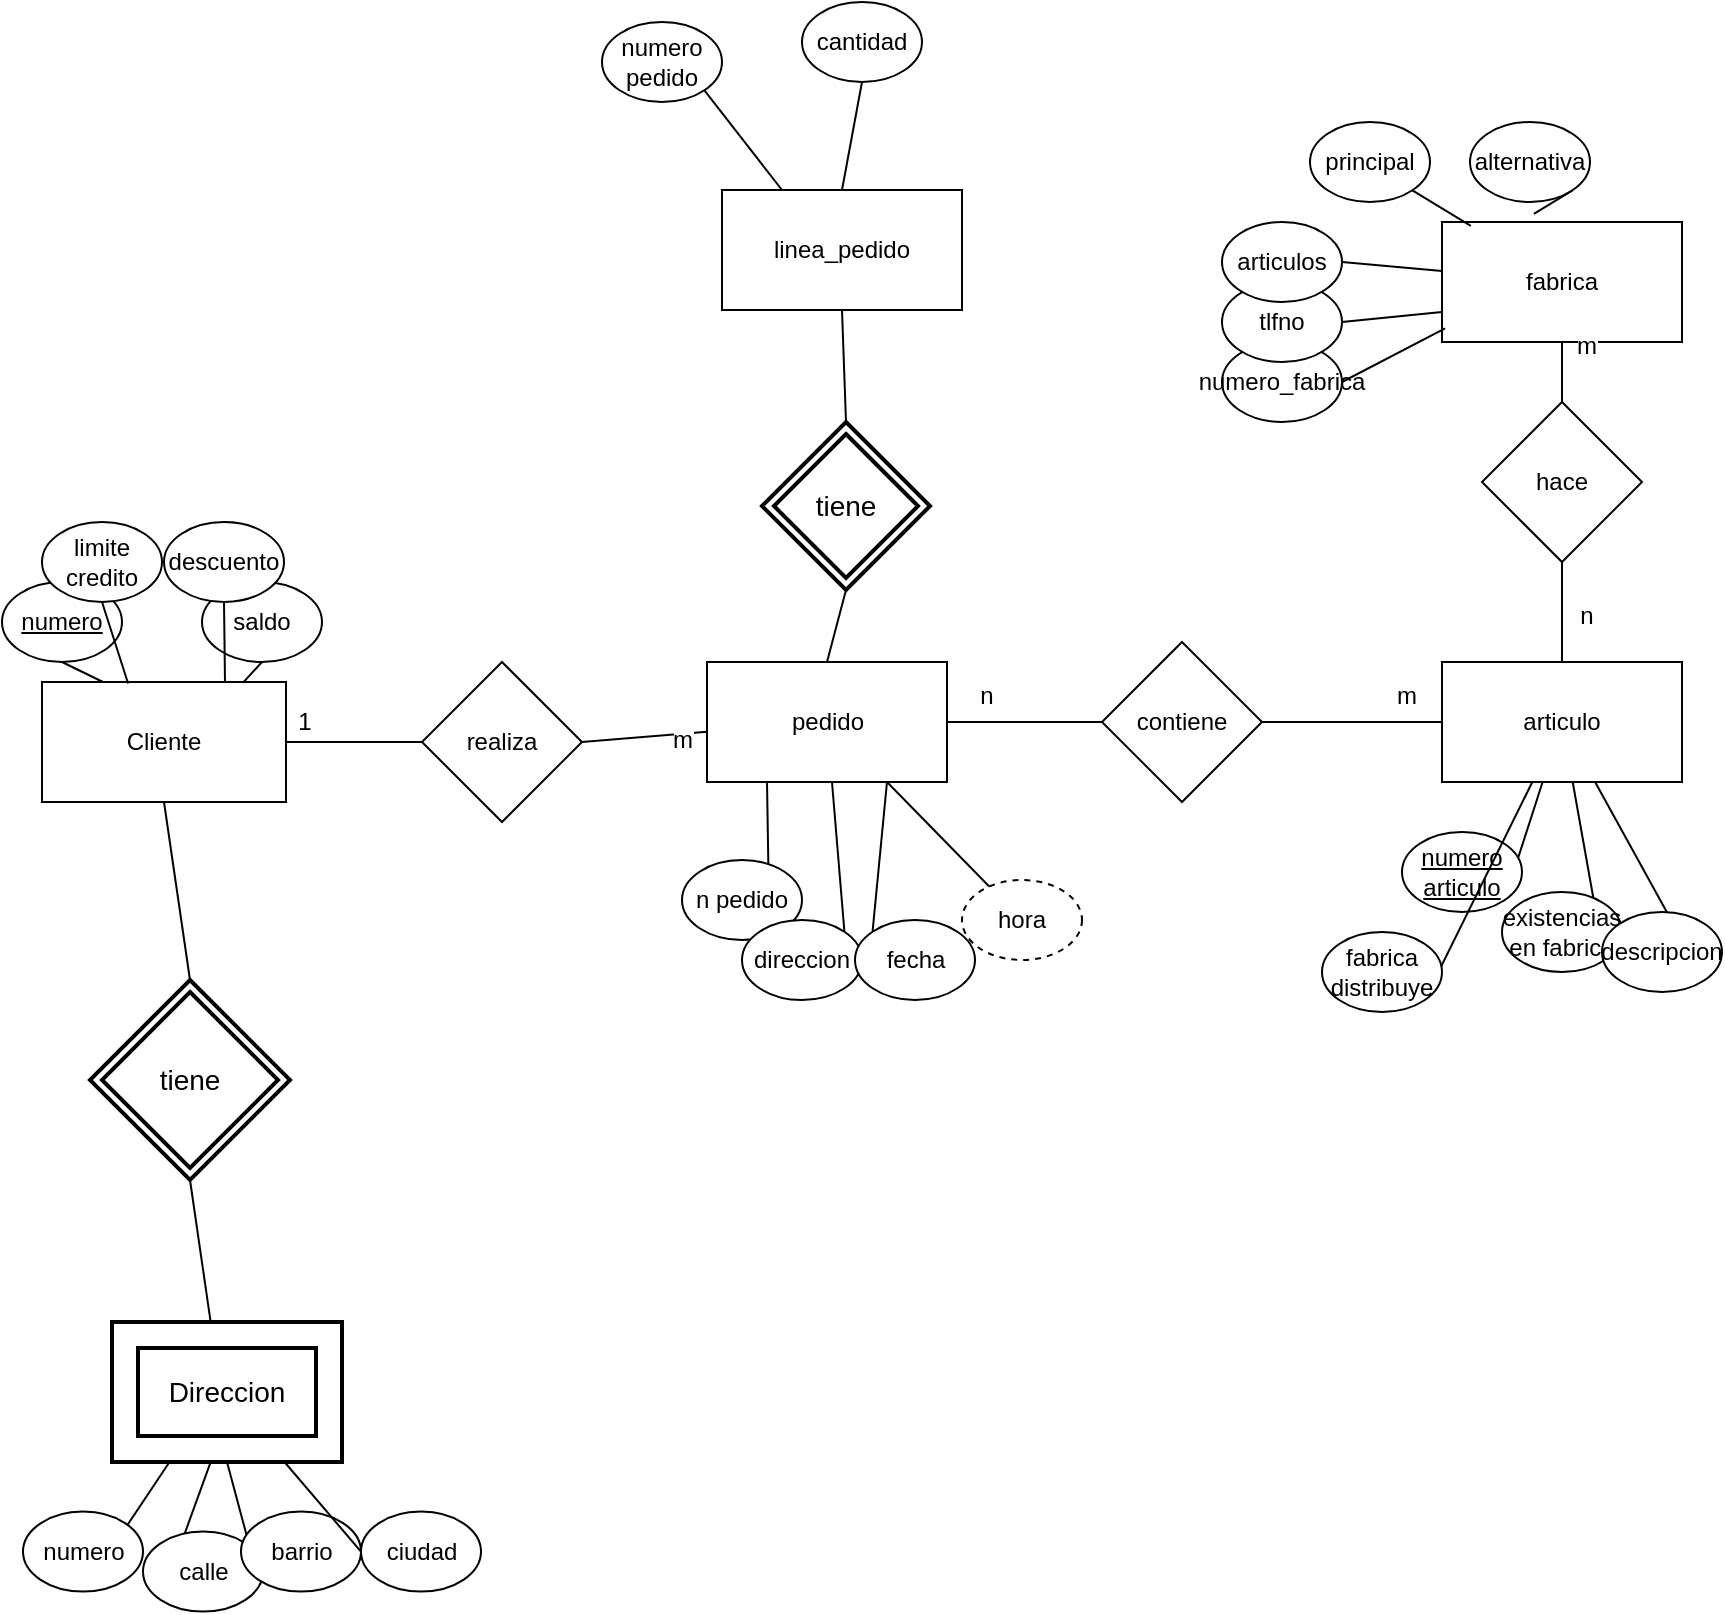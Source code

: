 <mxfile version="11.3.0" type="device" pages="1"><diagram id="7uwBvLDjpwOd-HcKq7mB" name="Página-1"><mxGraphModel dx="999" dy="1733" grid="1" gridSize="10" guides="1" tooltips="1" connect="1" arrows="1" fold="1" page="1" pageScale="1" pageWidth="850" pageHeight="1100" math="0" shadow="0"><root><mxCell id="0"/><mxCell id="1" parent="0"/><mxCell id="xQzhEQKY8ko6nTlXE24Q-17" style="edgeStyle=none;rounded=0;orthogonalLoop=1;jettySize=auto;html=1;exitX=0.5;exitY=1;exitDx=0;exitDy=0;entryX=0.5;entryY=0;entryDx=0;entryDy=0;endArrow=none;endFill=0;" edge="1" parent="1" source="xagV3-hhgo4QzDn_Q1W--1" target="xQzhEQKY8ko6nTlXE24Q-7"><mxGeometry relative="1" as="geometry"/></mxCell><mxCell id="xagV3-hhgo4QzDn_Q1W--1" value="Cliente" style="rounded=0;whiteSpace=wrap;html=1;" parent="1" vertex="1"><mxGeometry x="20" y="260" width="122" height="60" as="geometry"/></mxCell><mxCell id="xagV3-hhgo4QzDn_Q1W--2" value="articulo" style="rounded=0;whiteSpace=wrap;html=1;" parent="1" vertex="1"><mxGeometry x="720" y="250" width="120" height="60" as="geometry"/></mxCell><mxCell id="xagV3-hhgo4QzDn_Q1W--8" style="edgeStyle=none;rounded=0;orthogonalLoop=1;jettySize=auto;html=1;exitX=1;exitY=0.5;exitDx=0;exitDy=0;entryX=0;entryY=0.5;entryDx=0;entryDy=0;endArrow=none;endFill=0;" parent="1" source="xagV3-hhgo4QzDn_Q1W--3" target="xagV3-hhgo4QzDn_Q1W--5" edge="1"><mxGeometry relative="1" as="geometry"/></mxCell><mxCell id="xagV3-hhgo4QzDn_Q1W--74" style="edgeStyle=none;rounded=0;orthogonalLoop=1;jettySize=auto;html=1;exitX=0.25;exitY=1;exitDx=0;exitDy=0;entryX=0.72;entryY=0.095;entryDx=0;entryDy=0;entryPerimeter=0;endArrow=none;endFill=0;" parent="1" source="xagV3-hhgo4QzDn_Q1W--3" target="xagV3-hhgo4QzDn_Q1W--72" edge="1"><mxGeometry relative="1" as="geometry"/></mxCell><mxCell id="xQzhEQKY8ko6nTlXE24Q-21" style="edgeStyle=none;rounded=0;orthogonalLoop=1;jettySize=auto;html=1;exitX=0.75;exitY=1;exitDx=0;exitDy=0;endArrow=none;endFill=0;" edge="1" parent="1" source="xagV3-hhgo4QzDn_Q1W--3" target="xQzhEQKY8ko6nTlXE24Q-20"><mxGeometry relative="1" as="geometry"/></mxCell><mxCell id="xagV3-hhgo4QzDn_Q1W--3" value="pedido" style="rounded=0;whiteSpace=wrap;html=1;" parent="1" vertex="1"><mxGeometry x="352.5" y="250" width="120" height="60" as="geometry"/></mxCell><mxCell id="xagV3-hhgo4QzDn_Q1W--6" style="rounded=0;orthogonalLoop=1;jettySize=auto;html=1;exitX=1;exitY=0.5;exitDx=0;exitDy=0;endArrow=none;endFill=0;" parent="1" source="xagV3-hhgo4QzDn_Q1W--4" target="xagV3-hhgo4QzDn_Q1W--3" edge="1"><mxGeometry relative="1" as="geometry"/></mxCell><mxCell id="xagV3-hhgo4QzDn_Q1W--61" value="m" style="text;html=1;resizable=0;points=[];align=center;verticalAlign=middle;labelBackgroundColor=#ffffff;" parent="xagV3-hhgo4QzDn_Q1W--6" vertex="1" connectable="0"><mxGeometry x="0.585" y="-3" relative="1" as="geometry"><mxPoint as="offset"/></mxGeometry></mxCell><mxCell id="xagV3-hhgo4QzDn_Q1W--7" style="edgeStyle=none;rounded=0;orthogonalLoop=1;jettySize=auto;html=1;exitX=0;exitY=0.5;exitDx=0;exitDy=0;entryX=1;entryY=0.5;entryDx=0;entryDy=0;endArrow=none;endFill=0;" parent="1" source="xagV3-hhgo4QzDn_Q1W--4" target="xagV3-hhgo4QzDn_Q1W--1" edge="1"><mxGeometry relative="1" as="geometry"/></mxCell><mxCell id="xagV3-hhgo4QzDn_Q1W--53" value="1&lt;br&gt;" style="text;html=1;resizable=0;points=[];align=center;verticalAlign=middle;labelBackgroundColor=#ffffff;" parent="xagV3-hhgo4QzDn_Q1W--7" vertex="1" connectable="0"><mxGeometry x="0.506" y="3" relative="1" as="geometry"><mxPoint x="-8.5" y="-13" as="offset"/></mxGeometry></mxCell><mxCell id="xagV3-hhgo4QzDn_Q1W--4" value="realiza" style="rhombus;whiteSpace=wrap;html=1;" parent="1" vertex="1"><mxGeometry x="210" y="250" width="80" height="80" as="geometry"/></mxCell><mxCell id="xagV3-hhgo4QzDn_Q1W--9" style="edgeStyle=none;rounded=0;orthogonalLoop=1;jettySize=auto;html=1;exitX=1;exitY=0.5;exitDx=0;exitDy=0;entryX=0;entryY=0.5;entryDx=0;entryDy=0;endArrow=none;endFill=0;" parent="1" source="xagV3-hhgo4QzDn_Q1W--5" target="xagV3-hhgo4QzDn_Q1W--2" edge="1"><mxGeometry relative="1" as="geometry"/></mxCell><mxCell id="xagV3-hhgo4QzDn_Q1W--5" value="contiene" style="rhombus;whiteSpace=wrap;html=1;" parent="1" vertex="1"><mxGeometry x="550" y="240" width="80" height="80" as="geometry"/></mxCell><mxCell id="xagV3-hhgo4QzDn_Q1W--12" style="edgeStyle=none;rounded=0;orthogonalLoop=1;jettySize=auto;html=1;exitX=0.5;exitY=1;exitDx=0;exitDy=0;entryX=0.5;entryY=0;entryDx=0;entryDy=0;endArrow=none;endFill=0;" parent="1" source="xagV3-hhgo4QzDn_Q1W--10" target="xagV3-hhgo4QzDn_Q1W--11" edge="1"><mxGeometry relative="1" as="geometry"/></mxCell><mxCell id="xagV3-hhgo4QzDn_Q1W--10" value="fabrica" style="rounded=0;whiteSpace=wrap;html=1;" parent="1" vertex="1"><mxGeometry x="720" y="30" width="120" height="60" as="geometry"/></mxCell><mxCell id="xagV3-hhgo4QzDn_Q1W--13" style="edgeStyle=none;rounded=0;orthogonalLoop=1;jettySize=auto;html=1;exitX=0.5;exitY=1;exitDx=0;exitDy=0;endArrow=none;endFill=0;" parent="1" source="xagV3-hhgo4QzDn_Q1W--11" target="xagV3-hhgo4QzDn_Q1W--2" edge="1"><mxGeometry relative="1" as="geometry"/></mxCell><mxCell id="xagV3-hhgo4QzDn_Q1W--11" value="hace" style="rhombus;whiteSpace=wrap;html=1;" parent="1" vertex="1"><mxGeometry x="740" y="120" width="80" height="80" as="geometry"/></mxCell><mxCell id="xagV3-hhgo4QzDn_Q1W--52" style="edgeStyle=none;rounded=0;orthogonalLoop=1;jettySize=auto;html=1;exitX=0.5;exitY=1;exitDx=0;exitDy=0;entryX=0.25;entryY=0;entryDx=0;entryDy=0;endArrow=none;endFill=0;" parent="1" source="xagV3-hhgo4QzDn_Q1W--14" target="xagV3-hhgo4QzDn_Q1W--1" edge="1"><mxGeometry relative="1" as="geometry"/></mxCell><mxCell id="xagV3-hhgo4QzDn_Q1W--14" value="numero" style="ellipse;whiteSpace=wrap;html=1;fontStyle=4" parent="1" vertex="1"><mxGeometry y="210" width="60" height="40" as="geometry"/></mxCell><mxCell id="xagV3-hhgo4QzDn_Q1W--51" style="edgeStyle=none;rounded=0;orthogonalLoop=1;jettySize=auto;html=1;exitX=0.5;exitY=1;exitDx=0;exitDy=0;entryX=0.823;entryY=0.007;entryDx=0;entryDy=0;entryPerimeter=0;endArrow=none;endFill=0;" parent="1" source="xagV3-hhgo4QzDn_Q1W--16" target="xagV3-hhgo4QzDn_Q1W--1" edge="1"><mxGeometry relative="1" as="geometry"/></mxCell><mxCell id="xagV3-hhgo4QzDn_Q1W--16" value="saldo" style="ellipse;whiteSpace=wrap;html=1;" parent="1" vertex="1"><mxGeometry x="100" y="210" width="60" height="40" as="geometry"/></mxCell><mxCell id="xagV3-hhgo4QzDn_Q1W--19" style="edgeStyle=none;rounded=0;orthogonalLoop=1;jettySize=auto;html=1;exitX=0.5;exitY=1;exitDx=0;exitDy=0;entryX=0.353;entryY=0.013;entryDx=0;entryDy=0;entryPerimeter=0;endArrow=none;endFill=0;" parent="1" source="xagV3-hhgo4QzDn_Q1W--17" target="xagV3-hhgo4QzDn_Q1W--1" edge="1"><mxGeometry relative="1" as="geometry"/></mxCell><mxCell id="xagV3-hhgo4QzDn_Q1W--17" value="limite credito" style="ellipse;whiteSpace=wrap;html=1;" parent="1" vertex="1"><mxGeometry x="20" y="180" width="60" height="40" as="geometry"/></mxCell><mxCell id="xagV3-hhgo4QzDn_Q1W--20" style="edgeStyle=none;rounded=0;orthogonalLoop=1;jettySize=auto;html=1;exitX=0.5;exitY=1;exitDx=0;exitDy=0;endArrow=none;endFill=0;entryX=0.75;entryY=0;entryDx=0;entryDy=0;" parent="1" source="xagV3-hhgo4QzDn_Q1W--18" target="xagV3-hhgo4QzDn_Q1W--1" edge="1"><mxGeometry relative="1" as="geometry"><mxPoint x="101" y="250" as="targetPoint"/></mxGeometry></mxCell><mxCell id="xagV3-hhgo4QzDn_Q1W--18" value="descuento" style="ellipse;whiteSpace=wrap;html=1;" parent="1" vertex="1"><mxGeometry x="81" y="180" width="60" height="40" as="geometry"/></mxCell><mxCell id="xagV3-hhgo4QzDn_Q1W--33" style="edgeStyle=none;rounded=0;orthogonalLoop=1;jettySize=auto;html=1;exitX=1;exitY=1;exitDx=0;exitDy=0;endArrow=none;endFill=0;" parent="1" source="xagV3-hhgo4QzDn_Q1W--34" target="xagV3-hhgo4QzDn_Q1W--2" edge="1"><mxGeometry relative="1" as="geometry"><mxPoint x="752.5" y="480" as="targetPoint"/></mxGeometry></mxCell><mxCell id="xagV3-hhgo4QzDn_Q1W--34" value="numero articulo" style="ellipse;whiteSpace=wrap;html=1;fontStyle=4" parent="1" vertex="1"><mxGeometry x="700" y="335" width="60" height="40" as="geometry"/></mxCell><mxCell id="xagV3-hhgo4QzDn_Q1W--35" style="edgeStyle=none;rounded=0;orthogonalLoop=1;jettySize=auto;html=1;exitX=1;exitY=1;exitDx=0;exitDy=0;endArrow=none;endFill=0;" parent="1" source="xagV3-hhgo4QzDn_Q1W--36" target="xagV3-hhgo4QzDn_Q1W--2" edge="1"><mxGeometry relative="1" as="geometry"><mxPoint x="782.5" y="480" as="targetPoint"/></mxGeometry></mxCell><mxCell id="xagV3-hhgo4QzDn_Q1W--36" value="fabrica distribuye" style="ellipse;whiteSpace=wrap;html=1;" parent="1" vertex="1"><mxGeometry x="660" y="385" width="60" height="40" as="geometry"/></mxCell><mxCell id="xagV3-hhgo4QzDn_Q1W--37" style="edgeStyle=none;rounded=0;orthogonalLoop=1;jettySize=auto;html=1;exitX=1;exitY=1;exitDx=0;exitDy=0;endArrow=none;endFill=0;" parent="1" source="xagV3-hhgo4QzDn_Q1W--38" target="xagV3-hhgo4QzDn_Q1W--2" edge="1"><mxGeometry relative="1" as="geometry"><mxPoint x="782.5" y="480" as="targetPoint"/></mxGeometry></mxCell><mxCell id="xagV3-hhgo4QzDn_Q1W--38" value="existencias en fabrica" style="ellipse;whiteSpace=wrap;html=1;" parent="1" vertex="1"><mxGeometry x="750" y="365" width="60" height="40" as="geometry"/></mxCell><mxCell id="xagV3-hhgo4QzDn_Q1W--39" style="edgeStyle=none;rounded=0;orthogonalLoop=1;jettySize=auto;html=1;exitX=1;exitY=1;exitDx=0;exitDy=0;endArrow=none;endFill=0;" parent="1" source="xagV3-hhgo4QzDn_Q1W--40" target="xagV3-hhgo4QzDn_Q1W--2" edge="1"><mxGeometry relative="1" as="geometry"><mxPoint x="812.5" y="480" as="targetPoint"/></mxGeometry></mxCell><mxCell id="xagV3-hhgo4QzDn_Q1W--40" value="descripcion" style="ellipse;whiteSpace=wrap;html=1;" parent="1" vertex="1"><mxGeometry x="800" y="375" width="60" height="40" as="geometry"/></mxCell><mxCell id="SNUMzxExYdk2K_L4wo6g-3" style="edgeStyle=none;rounded=0;orthogonalLoop=1;jettySize=auto;html=1;exitX=1;exitY=0.5;exitDx=0;exitDy=0;entryX=0.013;entryY=0.887;entryDx=0;entryDy=0;entryPerimeter=0;endArrow=none;endFill=0;" parent="1" source="xagV3-hhgo4QzDn_Q1W--47" target="xagV3-hhgo4QzDn_Q1W--10" edge="1"><mxGeometry relative="1" as="geometry"/></mxCell><mxCell id="xagV3-hhgo4QzDn_Q1W--47" value="numero_fabrica&lt;br&gt;" style="ellipse;whiteSpace=wrap;html=1;" parent="1" vertex="1"><mxGeometry x="610" y="90" width="60" height="40" as="geometry"/></mxCell><mxCell id="SNUMzxExYdk2K_L4wo6g-2" style="edgeStyle=none;rounded=0;orthogonalLoop=1;jettySize=auto;html=1;exitX=1;exitY=0.5;exitDx=0;exitDy=0;entryX=0;entryY=0.75;entryDx=0;entryDy=0;endArrow=none;endFill=0;" parent="1" source="xagV3-hhgo4QzDn_Q1W--48" target="xagV3-hhgo4QzDn_Q1W--10" edge="1"><mxGeometry relative="1" as="geometry"/></mxCell><mxCell id="xagV3-hhgo4QzDn_Q1W--48" value="tlfno" style="ellipse;whiteSpace=wrap;html=1;" parent="1" vertex="1"><mxGeometry x="610" y="60" width="60" height="40" as="geometry"/></mxCell><mxCell id="SNUMzxExYdk2K_L4wo6g-1" style="rounded=0;orthogonalLoop=1;jettySize=auto;html=1;exitX=1;exitY=0.5;exitDx=0;exitDy=0;endArrow=none;endFill=0;" parent="1" source="xagV3-hhgo4QzDn_Q1W--49" target="xagV3-hhgo4QzDn_Q1W--10" edge="1"><mxGeometry relative="1" as="geometry"/></mxCell><mxCell id="xagV3-hhgo4QzDn_Q1W--49" value="articulos" style="ellipse;whiteSpace=wrap;html=1;" parent="1" vertex="1"><mxGeometry x="610" y="30" width="60" height="40" as="geometry"/></mxCell><mxCell id="xagV3-hhgo4QzDn_Q1W--55" value="n" style="text;html=1;resizable=0;points=[];align=center;verticalAlign=middle;labelBackgroundColor=#ffffff;" parent="1" vertex="1" connectable="0"><mxGeometry x="500.071" y="280" as="geometry"><mxPoint x="-8.5" y="-13" as="offset"/></mxGeometry></mxCell><mxCell id="xagV3-hhgo4QzDn_Q1W--57" value="m" style="text;html=1;resizable=0;points=[];align=center;verticalAlign=middle;labelBackgroundColor=#ffffff;" parent="1" vertex="1" connectable="0"><mxGeometry x="710.071" y="280" as="geometry"><mxPoint x="-8.5" y="-13" as="offset"/></mxGeometry></mxCell><mxCell id="xagV3-hhgo4QzDn_Q1W--58" value="n" style="text;html=1;resizable=0;points=[];align=center;verticalAlign=middle;labelBackgroundColor=#ffffff;" parent="1" vertex="1" connectable="0"><mxGeometry x="800.071" y="240" as="geometry"><mxPoint x="-8.5" y="-13" as="offset"/></mxGeometry></mxCell><mxCell id="xagV3-hhgo4QzDn_Q1W--59" value="m" style="text;html=1;resizable=0;points=[];align=center;verticalAlign=middle;labelBackgroundColor=#ffffff;" parent="1" vertex="1" connectable="0"><mxGeometry x="800.071" y="105" as="geometry"><mxPoint x="-8.5" y="-13" as="offset"/></mxGeometry></mxCell><mxCell id="xagV3-hhgo4QzDn_Q1W--72" value="n pedido" style="ellipse;whiteSpace=wrap;html=1;" parent="1" vertex="1"><mxGeometry x="340" y="349" width="60" height="40" as="geometry"/></mxCell><mxCell id="xQzhEQKY8ko6nTlXE24Q-3" style="rounded=0;orthogonalLoop=1;jettySize=auto;html=1;exitX=1;exitY=1;exitDx=0;exitDy=0;entryX=0.12;entryY=0.033;entryDx=0;entryDy=0;entryPerimeter=0;endArrow=none;endFill=0;" edge="1" parent="1" source="xQzhEQKY8ko6nTlXE24Q-1" target="xagV3-hhgo4QzDn_Q1W--10"><mxGeometry relative="1" as="geometry"/></mxCell><mxCell id="xQzhEQKY8ko6nTlXE24Q-1" value="principal" style="ellipse;whiteSpace=wrap;html=1;" vertex="1" parent="1"><mxGeometry x="654" y="-20" width="60" height="40" as="geometry"/></mxCell><mxCell id="xQzhEQKY8ko6nTlXE24Q-4" style="edgeStyle=none;rounded=0;orthogonalLoop=1;jettySize=auto;html=1;exitX=1;exitY=1;exitDx=0;exitDy=0;entryX=0.383;entryY=-0.067;entryDx=0;entryDy=0;entryPerimeter=0;endArrow=none;endFill=0;" edge="1" parent="1" source="xQzhEQKY8ko6nTlXE24Q-2" target="xagV3-hhgo4QzDn_Q1W--10"><mxGeometry relative="1" as="geometry"/></mxCell><mxCell id="xQzhEQKY8ko6nTlXE24Q-2" value="alternativa" style="ellipse;whiteSpace=wrap;html=1;" vertex="1" parent="1"><mxGeometry x="734" y="-20" width="60" height="40" as="geometry"/></mxCell><mxCell id="xQzhEQKY8ko6nTlXE24Q-6" value="Direccion" style="shape=ext;strokeWidth=2;margin=10;double=1;whiteSpace=wrap;html=1;align=center;fontSize=14;" vertex="1" parent="1"><mxGeometry x="55" y="580" width="115" height="70" as="geometry"/></mxCell><mxCell id="xQzhEQKY8ko6nTlXE24Q-18" style="edgeStyle=none;rounded=0;orthogonalLoop=1;jettySize=auto;html=1;exitX=0.5;exitY=1;exitDx=0;exitDy=0;entryX=0.43;entryY=0.012;entryDx=0;entryDy=0;entryPerimeter=0;endArrow=none;endFill=0;" edge="1" parent="1" source="xQzhEQKY8ko6nTlXE24Q-7" target="xQzhEQKY8ko6nTlXE24Q-6"><mxGeometry relative="1" as="geometry"/></mxCell><mxCell id="xQzhEQKY8ko6nTlXE24Q-7" value="tiene" style="shape=rhombus;double=1;strokeWidth=2;fontSize=17;perimeter=rhombusPerimeter;whiteSpace=wrap;html=1;align=center;fontSize=14;" vertex="1" parent="1"><mxGeometry x="44" y="409" width="100" height="100" as="geometry"/></mxCell><mxCell id="xQzhEQKY8ko6nTlXE24Q-9" style="edgeStyle=none;rounded=0;orthogonalLoop=1;jettySize=auto;html=1;exitX=0.5;exitY=1;exitDx=0;exitDy=0;entryX=0.25;entryY=1;entryDx=0;entryDy=0;endArrow=none;endFill=0;" edge="1" parent="1" source="xQzhEQKY8ko6nTlXE24Q-10" target="xQzhEQKY8ko6nTlXE24Q-6"><mxGeometry relative="1" as="geometry"><mxPoint x="72.287" y="804.658" as="targetPoint"/></mxGeometry></mxCell><mxCell id="xQzhEQKY8ko6nTlXE24Q-10" value="numero" style="ellipse;whiteSpace=wrap;html=1;" vertex="1" parent="1"><mxGeometry x="10.5" y="674.8" width="60" height="40" as="geometry"/></mxCell><mxCell id="xQzhEQKY8ko6nTlXE24Q-11" style="edgeStyle=none;rounded=0;orthogonalLoop=1;jettySize=auto;html=1;exitX=0;exitY=1;exitDx=0;exitDy=0;entryX=0.43;entryY=0.996;entryDx=0;entryDy=0;endArrow=none;endFill=0;entryPerimeter=0;" edge="1" parent="1" source="xQzhEQKY8ko6nTlXE24Q-12" target="xQzhEQKY8ko6nTlXE24Q-6"><mxGeometry relative="1" as="geometry"><mxPoint x="93.5" y="798.8" as="targetPoint"/></mxGeometry></mxCell><mxCell id="xQzhEQKY8ko6nTlXE24Q-12" value="calle" style="ellipse;whiteSpace=wrap;html=1;" vertex="1" parent="1"><mxGeometry x="70.5" y="684.8" width="60" height="40" as="geometry"/></mxCell><mxCell id="xQzhEQKY8ko6nTlXE24Q-13" style="edgeStyle=none;rounded=0;orthogonalLoop=1;jettySize=auto;html=1;exitX=0;exitY=1;exitDx=0;exitDy=0;endArrow=none;endFill=0;entryX=0.5;entryY=1;entryDx=0;entryDy=0;" edge="1" parent="1" source="xQzhEQKY8ko6nTlXE24Q-14" target="xQzhEQKY8ko6nTlXE24Q-6"><mxGeometry relative="1" as="geometry"><mxPoint x="110.886" y="802.501" as="targetPoint"/></mxGeometry></mxCell><mxCell id="xQzhEQKY8ko6nTlXE24Q-14" value="barrio" style="ellipse;whiteSpace=wrap;html=1;" vertex="1" parent="1"><mxGeometry x="119.5" y="674.8" width="60" height="40" as="geometry"/></mxCell><mxCell id="xQzhEQKY8ko6nTlXE24Q-15" style="edgeStyle=none;rounded=0;orthogonalLoop=1;jettySize=auto;html=1;exitX=0;exitY=0.5;exitDx=0;exitDy=0;entryX=0.75;entryY=1;entryDx=0;entryDy=0;endArrow=none;endFill=0;" edge="1" parent="1" source="xQzhEQKY8ko6nTlXE24Q-16" target="xQzhEQKY8ko6nTlXE24Q-6"><mxGeometry relative="1" as="geometry"><mxPoint x="114.713" y="804.658" as="targetPoint"/></mxGeometry></mxCell><mxCell id="xQzhEQKY8ko6nTlXE24Q-16" value="ciudad" style="ellipse;whiteSpace=wrap;html=1;" vertex="1" parent="1"><mxGeometry x="179.5" y="674.8" width="60" height="40" as="geometry"/></mxCell><mxCell id="xQzhEQKY8ko6nTlXE24Q-22" style="edgeStyle=none;rounded=0;orthogonalLoop=1;jettySize=auto;html=1;exitX=1;exitY=0;exitDx=0;exitDy=0;endArrow=none;endFill=0;" edge="1" parent="1" source="xQzhEQKY8ko6nTlXE24Q-19" target="xagV3-hhgo4QzDn_Q1W--3"><mxGeometry relative="1" as="geometry"/></mxCell><mxCell id="xQzhEQKY8ko6nTlXE24Q-19" value="direccion" style="ellipse;whiteSpace=wrap;html=1;" vertex="1" parent="1"><mxGeometry x="370" y="379" width="60" height="40" as="geometry"/></mxCell><mxCell id="xQzhEQKY8ko6nTlXE24Q-20" value="hora" style="ellipse;whiteSpace=wrap;html=1;dashed=1;" vertex="1" parent="1"><mxGeometry x="480" y="359" width="60" height="40" as="geometry"/></mxCell><mxCell id="xQzhEQKY8ko6nTlXE24Q-24" style="edgeStyle=none;rounded=0;orthogonalLoop=1;jettySize=auto;html=1;exitX=0;exitY=0;exitDx=0;exitDy=0;entryX=0.75;entryY=1;entryDx=0;entryDy=0;endArrow=none;endFill=0;" edge="1" parent="1" source="xQzhEQKY8ko6nTlXE24Q-23" target="xagV3-hhgo4QzDn_Q1W--3"><mxGeometry relative="1" as="geometry"/></mxCell><mxCell id="xQzhEQKY8ko6nTlXE24Q-23" value="fecha" style="ellipse;whiteSpace=wrap;html=1;" vertex="1" parent="1"><mxGeometry x="426.5" y="379" width="60" height="40" as="geometry"/></mxCell><mxCell id="xQzhEQKY8ko6nTlXE24Q-26" style="edgeStyle=none;rounded=0;orthogonalLoop=1;jettySize=auto;html=1;exitX=0.5;exitY=1;exitDx=0;exitDy=0;entryX=0.5;entryY=0;entryDx=0;entryDy=0;endArrow=none;endFill=0;" edge="1" parent="1" source="xQzhEQKY8ko6nTlXE24Q-25" target="xagV3-hhgo4QzDn_Q1W--3"><mxGeometry relative="1" as="geometry"/></mxCell><mxCell id="xQzhEQKY8ko6nTlXE24Q-25" value="tiene" style="shape=rhombus;double=1;strokeWidth=2;fontSize=17;perimeter=rhombusPerimeter;whiteSpace=wrap;html=1;align=center;fontSize=14;" vertex="1" parent="1"><mxGeometry x="380" y="130" width="84" height="84" as="geometry"/></mxCell><mxCell id="xQzhEQKY8ko6nTlXE24Q-28" style="edgeStyle=none;rounded=0;orthogonalLoop=1;jettySize=auto;html=1;exitX=0.5;exitY=1;exitDx=0;exitDy=0;entryX=0.5;entryY=0;entryDx=0;entryDy=0;endArrow=none;endFill=0;" edge="1" parent="1" source="xQzhEQKY8ko6nTlXE24Q-27" target="xQzhEQKY8ko6nTlXE24Q-25"><mxGeometry relative="1" as="geometry"/></mxCell><mxCell id="xQzhEQKY8ko6nTlXE24Q-27" value="linea_pedido" style="rounded=0;whiteSpace=wrap;html=1;" vertex="1" parent="1"><mxGeometry x="360" y="14" width="120" height="60" as="geometry"/></mxCell><mxCell id="xQzhEQKY8ko6nTlXE24Q-31" style="edgeStyle=none;rounded=0;orthogonalLoop=1;jettySize=auto;html=1;exitX=1;exitY=1;exitDx=0;exitDy=0;entryX=0.25;entryY=0;entryDx=0;entryDy=0;endArrow=none;endFill=0;" edge="1" parent="1" source="xQzhEQKY8ko6nTlXE24Q-29" target="xQzhEQKY8ko6nTlXE24Q-27"><mxGeometry relative="1" as="geometry"/></mxCell><mxCell id="xQzhEQKY8ko6nTlXE24Q-29" value="numero pedido" style="ellipse;whiteSpace=wrap;html=1;" vertex="1" parent="1"><mxGeometry x="300" y="-70" width="60" height="40" as="geometry"/></mxCell><mxCell id="xQzhEQKY8ko6nTlXE24Q-32" style="edgeStyle=none;rounded=0;orthogonalLoop=1;jettySize=auto;html=1;exitX=0.5;exitY=1;exitDx=0;exitDy=0;entryX=0.5;entryY=0;entryDx=0;entryDy=0;endArrow=none;endFill=0;" edge="1" parent="1" source="xQzhEQKY8ko6nTlXE24Q-30" target="xQzhEQKY8ko6nTlXE24Q-27"><mxGeometry relative="1" as="geometry"/></mxCell><mxCell id="xQzhEQKY8ko6nTlXE24Q-30" value="cantidad" style="ellipse;whiteSpace=wrap;html=1;" vertex="1" parent="1"><mxGeometry x="400" y="-80" width="60" height="40" as="geometry"/></mxCell></root></mxGraphModel></diagram></mxfile>